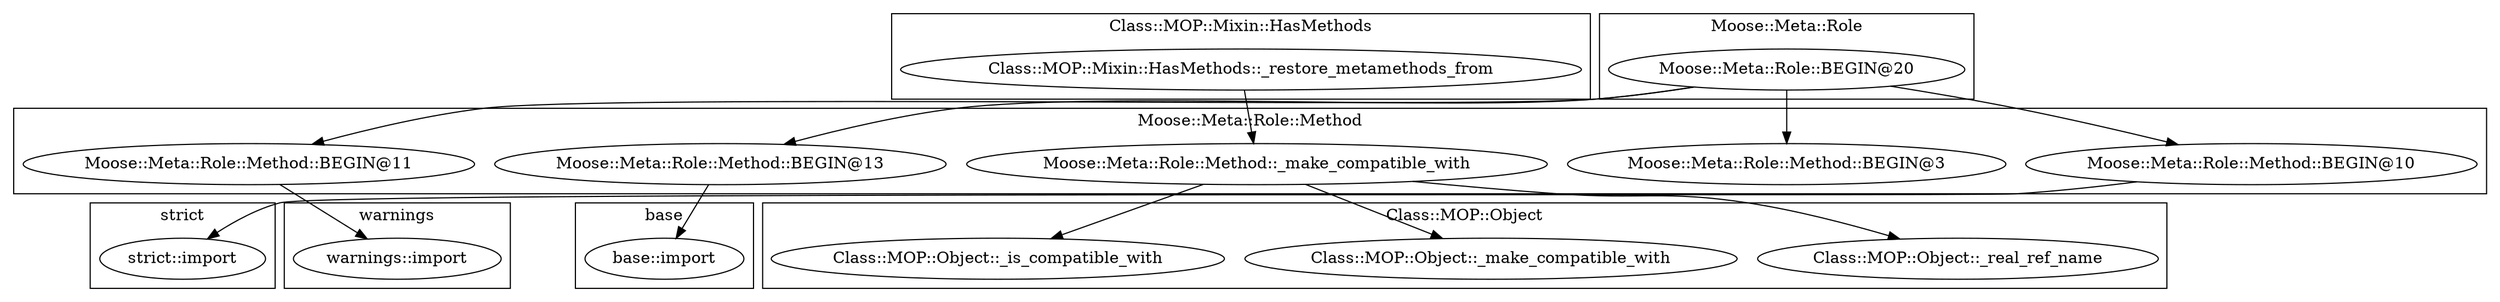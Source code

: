 digraph {
graph [overlap=false]
subgraph cluster_Class_MOP_Mixin_HasMethods {
	label="Class::MOP::Mixin::HasMethods";
	"Class::MOP::Mixin::HasMethods::_restore_metamethods_from";
}
subgraph cluster_warnings {
	label="warnings";
	"warnings::import";
}
subgraph cluster_Moose_Meta_Role {
	label="Moose::Meta::Role";
	"Moose::Meta::Role::BEGIN@20";
}
subgraph cluster_base {
	label="base";
	"base::import";
}
subgraph cluster_Moose_Meta_Role_Method {
	label="Moose::Meta::Role::Method";
	"Moose::Meta::Role::Method::BEGIN@10";
	"Moose::Meta::Role::Method::BEGIN@11";
	"Moose::Meta::Role::Method::BEGIN@3";
	"Moose::Meta::Role::Method::BEGIN@13";
	"Moose::Meta::Role::Method::_make_compatible_with";
}
subgraph cluster_Class_MOP_Object {
	label="Class::MOP::Object";
	"Class::MOP::Object::_real_ref_name";
	"Class::MOP::Object::_make_compatible_with";
	"Class::MOP::Object::_is_compatible_with";
}
subgraph cluster_strict {
	label="strict";
	"strict::import";
}
"Moose::Meta::Role::Method::_make_compatible_with" -> "Class::MOP::Object::_real_ref_name";
"Moose::Meta::Role::BEGIN@20" -> "Moose::Meta::Role::Method::BEGIN@10";
"Moose::Meta::Role::Method::BEGIN@10" -> "strict::import";
"Moose::Meta::Role::Method::_make_compatible_with" -> "Class::MOP::Object::_is_compatible_with";
"Class::MOP::Mixin::HasMethods::_restore_metamethods_from" -> "Moose::Meta::Role::Method::_make_compatible_with";
"Moose::Meta::Role::Method::_make_compatible_with" -> "Class::MOP::Object::_make_compatible_with";
"Moose::Meta::Role::BEGIN@20" -> "Moose::Meta::Role::Method::BEGIN@13";
"Moose::Meta::Role::BEGIN@20" -> "Moose::Meta::Role::Method::BEGIN@11";
"Moose::Meta::Role::Method::BEGIN@13" -> "base::import";
"Moose::Meta::Role::Method::BEGIN@11" -> "warnings::import";
"Moose::Meta::Role::BEGIN@20" -> "Moose::Meta::Role::Method::BEGIN@3";
}
